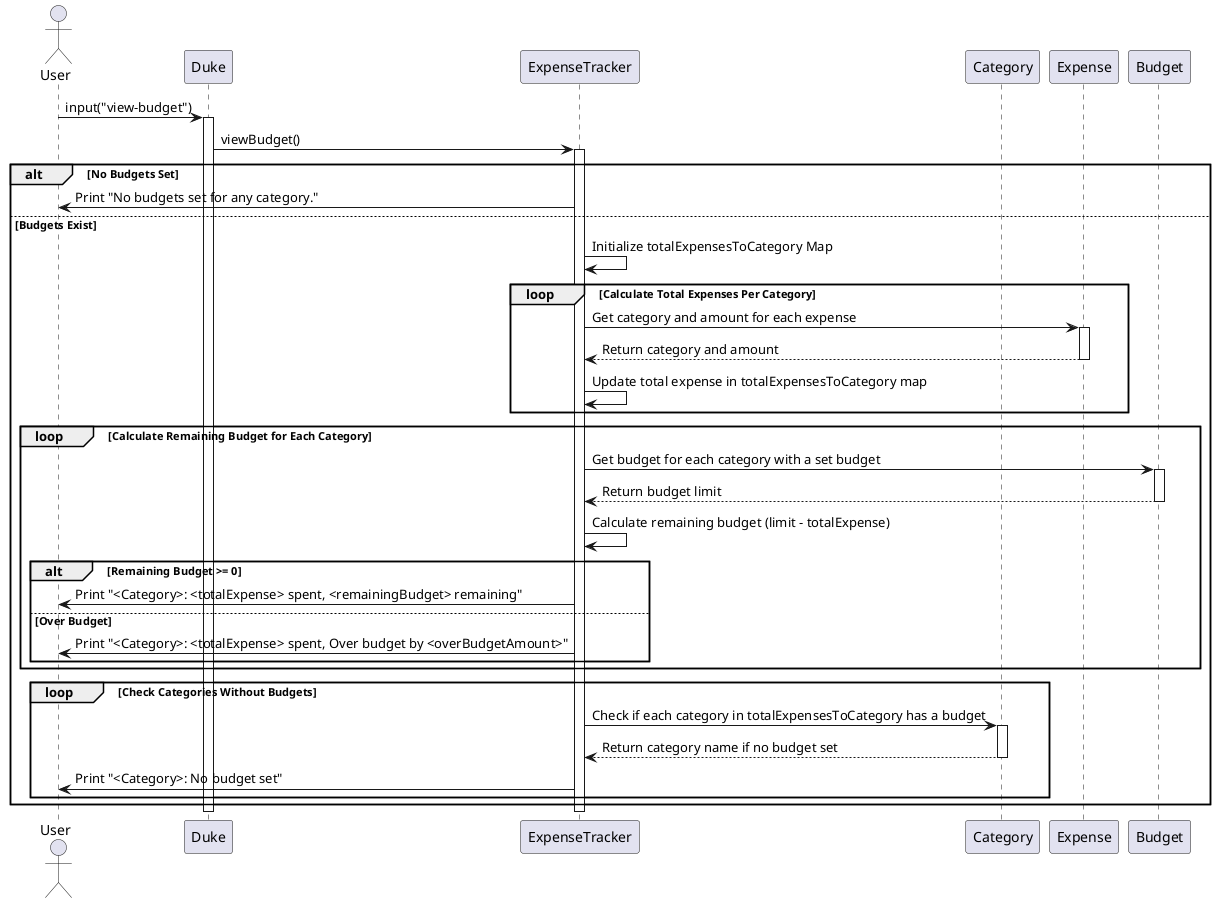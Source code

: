 @startuml

actor User
participant Duke
participant ExpenseTracker
participant Category
participant Expense
participant Budget

User -> Duke : input("view-budget")
activate Duke

Duke -> ExpenseTracker : viewBudget()
activate ExpenseTracker

alt No Budgets Set
    ExpenseTracker -> User : Print "No budgets set for any category."
else Budgets Exist
    ExpenseTracker -> ExpenseTracker : Initialize totalExpensesToCategory Map

    loop Calculate Total Expenses Per Category
        ExpenseTracker -> Expense : Get category and amount for each expense
        activate Expense
        Expense --> ExpenseTracker : Return category and amount
        deactivate Expense

        ExpenseTracker -> ExpenseTracker : Update total expense in totalExpensesToCategory map
    end

    loop Calculate Remaining Budget for Each Category
        ExpenseTracker -> Budget : Get budget for each category with a set budget
        activate Budget
        Budget --> ExpenseTracker : Return budget limit
        deactivate Budget

        ExpenseTracker -> ExpenseTracker : Calculate remaining budget (limit - totalExpense)

        alt Remaining Budget >= 0
            ExpenseTracker -> User : Print "<Category>: <totalExpense> spent, <remainingBudget> remaining"
        else Over Budget
            ExpenseTracker -> User : Print "<Category>: <totalExpense> spent, Over budget by <overBudgetAmount>"
        end
    end

    loop Check Categories Without Budgets
        ExpenseTracker -> Category : Check if each category in totalExpensesToCategory has a budget
        activate Category
        Category --> ExpenseTracker : Return category name if no budget set
        deactivate Category

        ExpenseTracker -> User : Print "<Category>: No budget set"
    end
end
deactivate ExpenseTracker
deactivate Duke

@enduml
